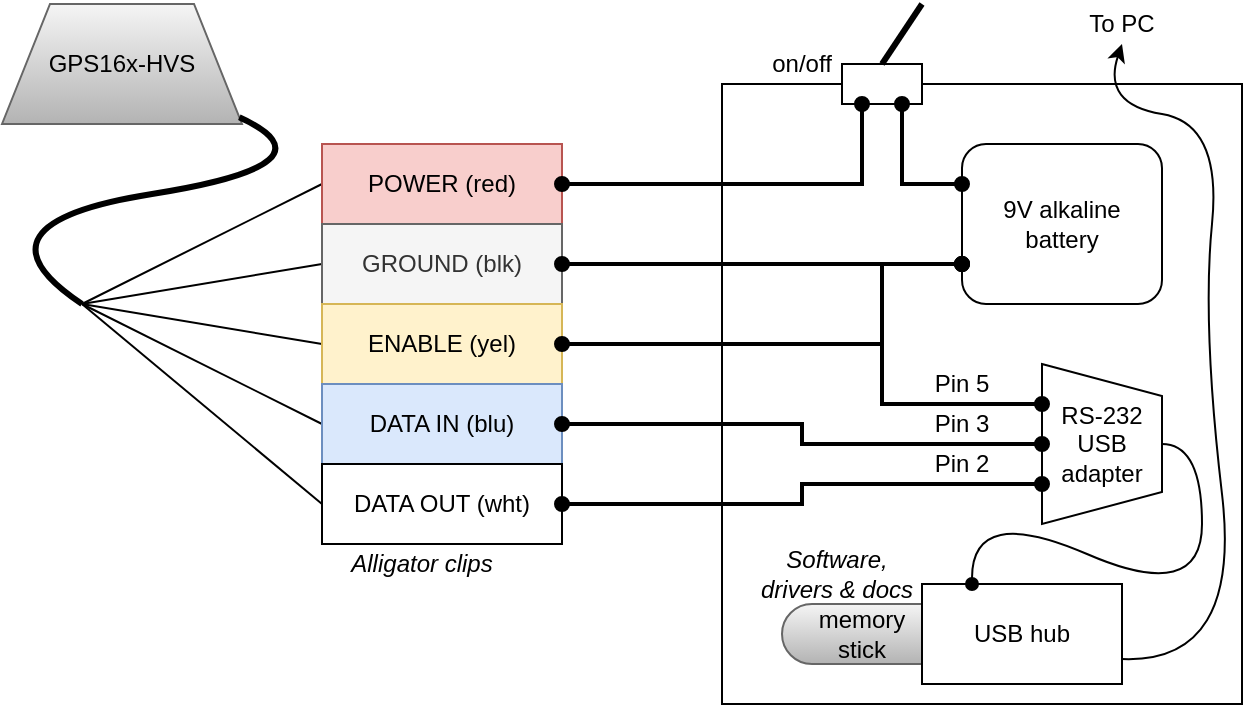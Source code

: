 <mxfile version="10.6.0" type="device"><diagram id="8VTiYDht843Pn5YNp5_O" name="Page-1"><mxGraphModel dx="1161" dy="685" grid="1" gridSize="10" guides="1" tooltips="1" connect="1" arrows="1" fold="1" page="1" pageScale="1" pageWidth="850" pageHeight="1100" math="0" shadow="0"><root><mxCell id="0"/><mxCell id="1" parent="0"/><mxCell id="jq5uzEzOEzTMari9eCni-43" value="" style="rounded=1;whiteSpace=wrap;html=1;fillColor=#f5f5f5;arcSize=50;gradientColor=#b3b3b3;strokeColor=#666666;" vertex="1" parent="1"><mxGeometry x="510" y="470" width="120" height="30" as="geometry"/></mxCell><mxCell id="jq5uzEzOEzTMari9eCni-40" value="" style="rounded=0;whiteSpace=wrap;html=1;fillColor=none;" vertex="1" parent="1"><mxGeometry x="480" y="210" width="260" height="310" as="geometry"/></mxCell><mxCell id="jq5uzEzOEzTMari9eCni-35" value="" style="rounded=0;whiteSpace=wrap;html=1;" vertex="1" parent="1"><mxGeometry x="540" y="200" width="40" height="20" as="geometry"/></mxCell><mxCell id="jq5uzEzOEzTMari9eCni-2" value="GPS16x-HVS&lt;br&gt;" style="shape=trapezoid;perimeter=trapezoidPerimeter;whiteSpace=wrap;html=1;gradientColor=#b3b3b3;fillColor=#f5f5f5;strokeColor=#666666;" vertex="1" parent="1"><mxGeometry x="120" y="170" width="120" height="60" as="geometry"/></mxCell><mxCell id="jq5uzEzOEzTMari9eCni-15" style="rounded=0;orthogonalLoop=1;jettySize=auto;html=1;exitX=0;exitY=0.5;exitDx=0;exitDy=0;endArrow=none;endFill=0;strokeWidth=1;" edge="1" parent="1" source="jq5uzEzOEzTMari9eCni-5"><mxGeometry relative="1" as="geometry"><mxPoint x="160" y="320" as="targetPoint"/></mxGeometry></mxCell><mxCell id="jq5uzEzOEzTMari9eCni-5" value="POWER (red)" style="rounded=0;whiteSpace=wrap;html=1;fillColor=#f8cecc;strokeColor=#b85450;" vertex="1" parent="1"><mxGeometry x="280" y="240" width="120" height="40" as="geometry"/></mxCell><mxCell id="jq5uzEzOEzTMari9eCni-16" style="edgeStyle=none;rounded=0;orthogonalLoop=1;jettySize=auto;html=1;exitX=0;exitY=0.5;exitDx=0;exitDy=0;endArrow=none;endFill=0;strokeWidth=1;" edge="1" parent="1" source="jq5uzEzOEzTMari9eCni-6"><mxGeometry relative="1" as="geometry"><mxPoint x="160" y="320" as="targetPoint"/></mxGeometry></mxCell><mxCell id="jq5uzEzOEzTMari9eCni-6" value="GROUND (blk)" style="rounded=0;whiteSpace=wrap;html=1;fillColor=#f5f5f5;strokeColor=#666666;fontColor=#333333;" vertex="1" parent="1"><mxGeometry x="280" y="280" width="120" height="40" as="geometry"/></mxCell><mxCell id="jq5uzEzOEzTMari9eCni-17" style="edgeStyle=none;rounded=0;orthogonalLoop=1;jettySize=auto;html=1;exitX=0;exitY=0.5;exitDx=0;exitDy=0;endArrow=none;endFill=0;strokeWidth=1;" edge="1" parent="1" source="jq5uzEzOEzTMari9eCni-7"><mxGeometry relative="1" as="geometry"><mxPoint x="160" y="320" as="targetPoint"/></mxGeometry></mxCell><mxCell id="jq5uzEzOEzTMari9eCni-7" value="ENABLE (yel)" style="rounded=0;whiteSpace=wrap;html=1;fillColor=#fff2cc;strokeColor=#d6b656;" vertex="1" parent="1"><mxGeometry x="280" y="320" width="120" height="40" as="geometry"/></mxCell><mxCell id="jq5uzEzOEzTMari9eCni-18" style="edgeStyle=none;rounded=0;orthogonalLoop=1;jettySize=auto;html=1;exitX=0;exitY=0.5;exitDx=0;exitDy=0;endArrow=none;endFill=0;strokeWidth=1;" edge="1" parent="1" source="jq5uzEzOEzTMari9eCni-8"><mxGeometry relative="1" as="geometry"><mxPoint x="160" y="320" as="targetPoint"/></mxGeometry></mxCell><mxCell id="jq5uzEzOEzTMari9eCni-8" value="DATA IN (blu)" style="rounded=0;whiteSpace=wrap;html=1;fillColor=#dae8fc;strokeColor=#6c8ebf;" vertex="1" parent="1"><mxGeometry x="280" y="360" width="120" height="40" as="geometry"/></mxCell><mxCell id="jq5uzEzOEzTMari9eCni-19" style="edgeStyle=none;rounded=0;orthogonalLoop=1;jettySize=auto;html=1;exitX=0;exitY=0.5;exitDx=0;exitDy=0;endArrow=none;endFill=0;strokeWidth=1;" edge="1" parent="1" source="jq5uzEzOEzTMari9eCni-9"><mxGeometry relative="1" as="geometry"><mxPoint x="160" y="320" as="targetPoint"/></mxGeometry></mxCell><mxCell id="jq5uzEzOEzTMari9eCni-9" value="DATA OUT (wht)&lt;br&gt;" style="rounded=0;whiteSpace=wrap;html=1;" vertex="1" parent="1"><mxGeometry x="280" y="400" width="120" height="40" as="geometry"/></mxCell><mxCell id="jq5uzEzOEzTMari9eCni-13" value="Alligator clips" style="text;html=1;strokeColor=none;fillColor=none;align=center;verticalAlign=middle;whiteSpace=wrap;rounded=0;fontStyle=2" vertex="1" parent="1"><mxGeometry x="260" y="440" width="140" height="20" as="geometry"/></mxCell><mxCell id="jq5uzEzOEzTMari9eCni-14" value="" style="curved=1;endArrow=none;html=1;endFill=0;strokeWidth=3;" edge="1" parent="1" target="jq5uzEzOEzTMari9eCni-2"><mxGeometry width="50" height="50" relative="1" as="geometry"><mxPoint x="160" y="320" as="sourcePoint"/><mxPoint x="190" y="390" as="targetPoint"/><Array as="points"><mxPoint x="100" y="280"/><mxPoint x="290" y="250"/></Array></mxGeometry></mxCell><mxCell id="jq5uzEzOEzTMari9eCni-20" value="9V alkaline &lt;br&gt;battery" style="rounded=1;whiteSpace=wrap;html=1;" vertex="1" parent="1"><mxGeometry x="600" y="240" width="100" height="80" as="geometry"/></mxCell><mxCell id="jq5uzEzOEzTMari9eCni-23" value="RS-232 USB adapter" style="shape=trapezoid;perimeter=trapezoidPerimeter;whiteSpace=wrap;html=1;rotation=0;direction=south;" vertex="1" parent="1"><mxGeometry x="640" y="350" width="60" height="80" as="geometry"/></mxCell><mxCell id="jq5uzEzOEzTMari9eCni-28" value="Pin 5" style="text;html=1;strokeColor=none;fillColor=none;align=center;verticalAlign=middle;whiteSpace=wrap;rounded=0;" vertex="1" parent="1"><mxGeometry x="580" y="350" width="40" height="20" as="geometry"/></mxCell><mxCell id="jq5uzEzOEzTMari9eCni-31" value="Pin 3" style="text;html=1;strokeColor=none;fillColor=none;align=center;verticalAlign=middle;whiteSpace=wrap;rounded=0;" vertex="1" parent="1"><mxGeometry x="580" y="370" width="40" height="20" as="geometry"/></mxCell><mxCell id="jq5uzEzOEzTMari9eCni-32" value="Pin 2" style="text;html=1;strokeColor=none;fillColor=none;align=center;verticalAlign=middle;whiteSpace=wrap;rounded=0;" vertex="1" parent="1"><mxGeometry x="580" y="390" width="40" height="20" as="geometry"/></mxCell><mxCell id="jq5uzEzOEzTMari9eCni-29" style="edgeStyle=orthogonalEdgeStyle;rounded=0;orthogonalLoop=1;jettySize=auto;html=1;entryX=0.5;entryY=1;entryDx=0;entryDy=0;endArrow=oval;endFill=1;strokeWidth=2;startArrow=oval;startFill=1;" edge="1" parent="1" source="jq5uzEzOEzTMari9eCni-8" target="jq5uzEzOEzTMari9eCni-23"><mxGeometry relative="1" as="geometry"><mxPoint x="519.833" y="380" as="sourcePoint"/><Array as="points"><mxPoint x="520" y="380"/><mxPoint x="520" y="390"/></Array></mxGeometry></mxCell><mxCell id="jq5uzEzOEzTMari9eCni-21" style="edgeStyle=orthogonalEdgeStyle;rounded=0;orthogonalLoop=1;jettySize=auto;html=1;exitX=0;exitY=0.25;exitDx=0;exitDy=0;entryX=0.75;entryY=1;entryDx=0;entryDy=0;endArrow=oval;endFill=1;strokeWidth=2;startArrow=oval;startFill=1;" edge="1" parent="1" source="jq5uzEzOEzTMari9eCni-20" target="jq5uzEzOEzTMari9eCni-35"><mxGeometry relative="1" as="geometry"/></mxCell><mxCell id="jq5uzEzOEzTMari9eCni-22" style="edgeStyle=orthogonalEdgeStyle;rounded=0;orthogonalLoop=1;jettySize=auto;html=1;exitX=0;exitY=0.75;exitDx=0;exitDy=0;endArrow=oval;endFill=1;strokeWidth=2;startArrow=oval;startFill=1;" edge="1" parent="1" source="jq5uzEzOEzTMari9eCni-20" target="jq5uzEzOEzTMari9eCni-6"><mxGeometry relative="1" as="geometry"><mxPoint x="519.833" y="300" as="targetPoint"/></mxGeometry></mxCell><mxCell id="jq5uzEzOEzTMari9eCni-26" style="edgeStyle=orthogonalEdgeStyle;rounded=0;orthogonalLoop=1;jettySize=auto;html=1;exitX=0;exitY=0.75;exitDx=0;exitDy=0;endArrow=oval;endFill=1;strokeWidth=2;startArrow=oval;startFill=1;" edge="1" parent="1" source="jq5uzEzOEzTMari9eCni-20" target="jq5uzEzOEzTMari9eCni-7"><mxGeometry relative="1" as="geometry"><mxPoint x="519.833" y="340" as="targetPoint"/><Array as="points"><mxPoint x="560" y="300"/><mxPoint x="560" y="340"/></Array></mxGeometry></mxCell><mxCell id="jq5uzEzOEzTMari9eCni-27" style="edgeStyle=orthogonalEdgeStyle;rounded=0;orthogonalLoop=1;jettySize=auto;html=1;exitX=0;exitY=0.75;exitDx=0;exitDy=0;entryX=0.25;entryY=1;entryDx=0;entryDy=0;endArrow=oval;endFill=1;strokeWidth=2;startArrow=oval;startFill=1;" edge="1" parent="1" source="jq5uzEzOEzTMari9eCni-20" target="jq5uzEzOEzTMari9eCni-23"><mxGeometry relative="1" as="geometry"><Array as="points"><mxPoint x="560" y="300"/><mxPoint x="560" y="370"/></Array></mxGeometry></mxCell><mxCell id="jq5uzEzOEzTMari9eCni-30" style="edgeStyle=orthogonalEdgeStyle;rounded=0;orthogonalLoop=1;jettySize=auto;html=1;exitX=0.75;exitY=1;exitDx=0;exitDy=0;entryX=1;entryY=0.5;entryDx=0;entryDy=0;endArrow=oval;endFill=1;strokeWidth=2;startArrow=oval;startFill=1;" edge="1" parent="1" source="jq5uzEzOEzTMari9eCni-23" target="jq5uzEzOEzTMari9eCni-9"><mxGeometry relative="1" as="geometry"><mxPoint x="519.833" y="420" as="targetPoint"/></mxGeometry></mxCell><mxCell id="jq5uzEzOEzTMari9eCni-37" style="edgeStyle=orthogonalEdgeStyle;rounded=0;orthogonalLoop=1;jettySize=auto;html=1;entryX=0.25;entryY=1;entryDx=0;entryDy=0;endArrow=oval;endFill=1;strokeWidth=2;startArrow=oval;startFill=1;" edge="1" parent="1" source="jq5uzEzOEzTMari9eCni-5" target="jq5uzEzOEzTMari9eCni-35"><mxGeometry relative="1" as="geometry"><mxPoint x="519.833" y="260" as="sourcePoint"/><mxPoint x="580.034" y="229.897" as="targetPoint"/></mxGeometry></mxCell><mxCell id="jq5uzEzOEzTMari9eCni-38" value="" style="endArrow=none;html=1;strokeWidth=3;" edge="1" parent="1"><mxGeometry width="50" height="50" relative="1" as="geometry"><mxPoint x="560" y="200" as="sourcePoint"/><mxPoint x="580" y="170" as="targetPoint"/></mxGeometry></mxCell><mxCell id="jq5uzEzOEzTMari9eCni-39" value="on/off" style="text;html=1;strokeColor=none;fillColor=none;align=center;verticalAlign=middle;whiteSpace=wrap;rounded=0;" vertex="1" parent="1"><mxGeometry x="500" y="190" width="40" height="20" as="geometry"/></mxCell><mxCell id="jq5uzEzOEzTMari9eCni-41" value="USB hub" style="rounded=0;whiteSpace=wrap;html=1;fillColor=#ffffff;" vertex="1" parent="1"><mxGeometry x="580" y="460" width="100" height="50" as="geometry"/></mxCell><mxCell id="jq5uzEzOEzTMari9eCni-42" value="To PC" style="text;html=1;strokeColor=none;fillColor=none;align=center;verticalAlign=middle;whiteSpace=wrap;rounded=0;" vertex="1" parent="1"><mxGeometry x="660" y="170" width="40" height="20" as="geometry"/></mxCell><mxCell id="jq5uzEzOEzTMari9eCni-44" value="memory stick" style="text;html=1;strokeColor=none;fillColor=none;align=center;verticalAlign=middle;whiteSpace=wrap;rounded=0;" vertex="1" parent="1"><mxGeometry x="530" y="475" width="40" height="20" as="geometry"/></mxCell><mxCell id="jq5uzEzOEzTMari9eCni-46" value="" style="curved=1;endArrow=classic;html=1;strokeWidth=1;exitX=1;exitY=0.75;exitDx=0;exitDy=0;" edge="1" parent="1" source="jq5uzEzOEzTMari9eCni-41"><mxGeometry width="50" height="50" relative="1" as="geometry"><mxPoint x="710" y="370" as="sourcePoint"/><mxPoint x="680" y="190" as="targetPoint"/><Array as="points"><mxPoint x="740" y="500"/><mxPoint x="720" y="330"/><mxPoint x="730" y="230"/><mxPoint x="670" y="220"/></Array></mxGeometry></mxCell><mxCell id="jq5uzEzOEzTMari9eCni-24" value="" style="curved=1;endArrow=none;html=1;strokeWidth=1;entryX=0.5;entryY=0;entryDx=0;entryDy=0;endFill=0;exitX=0.25;exitY=0;exitDx=0;exitDy=0;startArrow=oval;startFill=1;" edge="1" parent="1" source="jq5uzEzOEzTMari9eCni-41" target="jq5uzEzOEzTMari9eCni-23"><mxGeometry width="50" height="50" relative="1" as="geometry"><mxPoint x="600" y="500" as="sourcePoint"/><mxPoint x="730" y="570" as="targetPoint"/><Array as="points"><mxPoint x="605" y="420"/><mxPoint x="720" y="470"/><mxPoint x="720" y="390"/></Array></mxGeometry></mxCell><mxCell id="jq5uzEzOEzTMari9eCni-47" value="&lt;i&gt;Software, drivers &amp;amp; docs&lt;/i&gt;" style="text;html=1;strokeColor=none;fillColor=none;align=center;verticalAlign=middle;whiteSpace=wrap;rounded=0;" vertex="1" parent="1"><mxGeometry x="495" y="440" width="85" height="30" as="geometry"/></mxCell></root></mxGraphModel></diagram></mxfile>